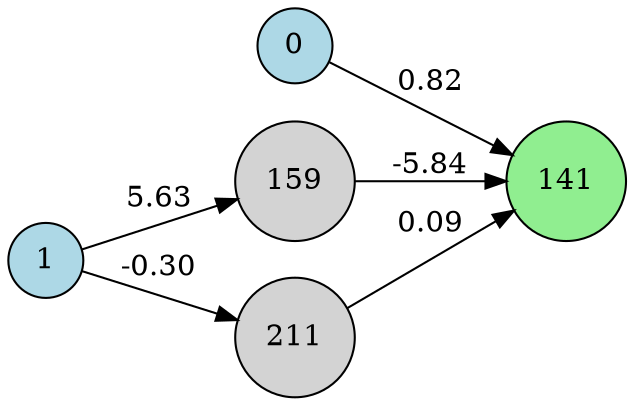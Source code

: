 digraph neat {
  rankdir=LR;
  node [shape=circle];
  node0 [label="0", style=filled, fillcolor=lightblue];
  node1 [label="1", style=filled, fillcolor=lightblue];
  node141 [label="141", style=filled, fillcolor=lightgreen];
  node159 [label="159", style=filled, fillcolor=lightgray];
  node211 [label="211", style=filled, fillcolor=lightgray];
  node0 -> node141 [label="0.82"];
  node1 -> node159 [label="5.63"];
  node159 -> node141 [label="-5.84"];
  node1 -> node211 [label="-0.30"];
  node211 -> node141 [label="0.09"];
}
